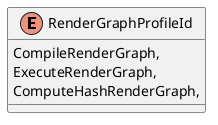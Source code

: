 @startuml
enum RenderGraphProfileId {
    CompileRenderGraph,
    ExecuteRenderGraph,
    ComputeHashRenderGraph,
}
@enduml
